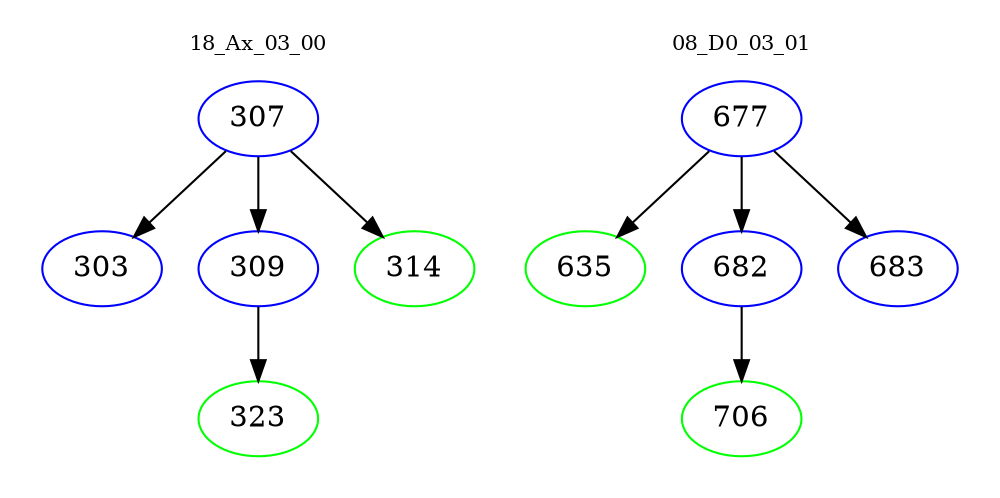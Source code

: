 digraph{
subgraph cluster_0 {
color = white
label = "18_Ax_03_00";
fontsize=10;
T0_307 [label="307", color="blue"]
T0_307 -> T0_303 [color="black"]
T0_303 [label="303", color="blue"]
T0_307 -> T0_309 [color="black"]
T0_309 [label="309", color="blue"]
T0_309 -> T0_323 [color="black"]
T0_323 [label="323", color="green"]
T0_307 -> T0_314 [color="black"]
T0_314 [label="314", color="green"]
}
subgraph cluster_1 {
color = white
label = "08_D0_03_01";
fontsize=10;
T1_677 [label="677", color="blue"]
T1_677 -> T1_635 [color="black"]
T1_635 [label="635", color="green"]
T1_677 -> T1_682 [color="black"]
T1_682 [label="682", color="blue"]
T1_682 -> T1_706 [color="black"]
T1_706 [label="706", color="green"]
T1_677 -> T1_683 [color="black"]
T1_683 [label="683", color="blue"]
}
}
